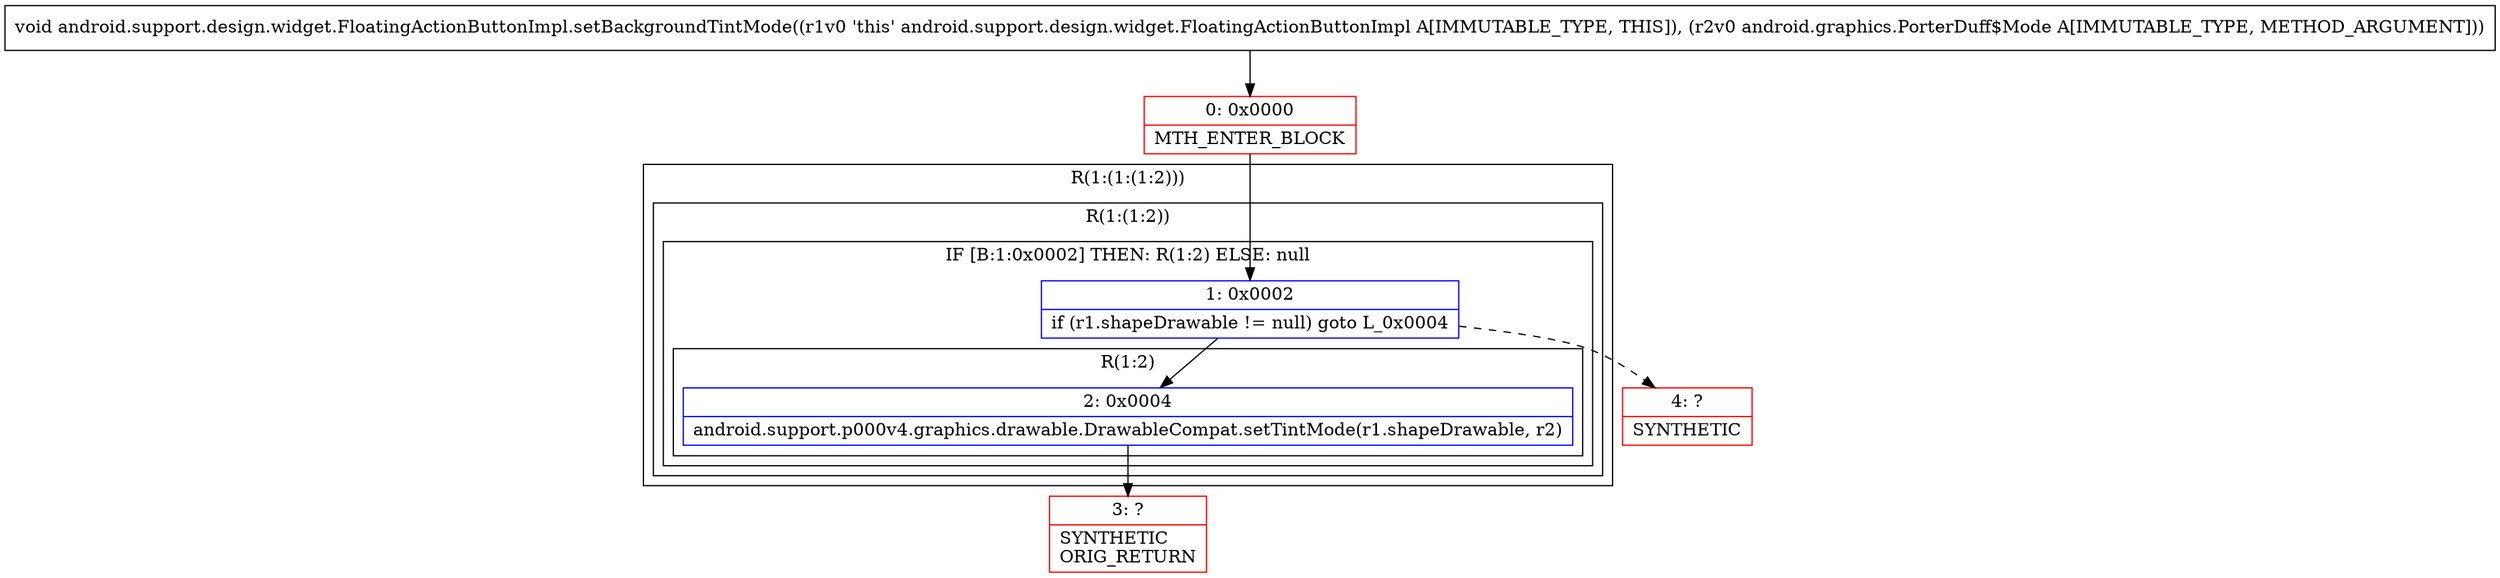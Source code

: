 digraph "CFG forandroid.support.design.widget.FloatingActionButtonImpl.setBackgroundTintMode(Landroid\/graphics\/PorterDuff$Mode;)V" {
subgraph cluster_Region_131594055 {
label = "R(1:(1:(1:2)))";
node [shape=record,color=blue];
subgraph cluster_Region_439403762 {
label = "R(1:(1:2))";
node [shape=record,color=blue];
subgraph cluster_IfRegion_1613603693 {
label = "IF [B:1:0x0002] THEN: R(1:2) ELSE: null";
node [shape=record,color=blue];
Node_1 [shape=record,label="{1\:\ 0x0002|if (r1.shapeDrawable != null) goto L_0x0004\l}"];
subgraph cluster_Region_1833128014 {
label = "R(1:2)";
node [shape=record,color=blue];
Node_2 [shape=record,label="{2\:\ 0x0004|android.support.p000v4.graphics.drawable.DrawableCompat.setTintMode(r1.shapeDrawable, r2)\l}"];
}
}
}
}
Node_0 [shape=record,color=red,label="{0\:\ 0x0000|MTH_ENTER_BLOCK\l}"];
Node_3 [shape=record,color=red,label="{3\:\ ?|SYNTHETIC\lORIG_RETURN\l}"];
Node_4 [shape=record,color=red,label="{4\:\ ?|SYNTHETIC\l}"];
MethodNode[shape=record,label="{void android.support.design.widget.FloatingActionButtonImpl.setBackgroundTintMode((r1v0 'this' android.support.design.widget.FloatingActionButtonImpl A[IMMUTABLE_TYPE, THIS]), (r2v0 android.graphics.PorterDuff$Mode A[IMMUTABLE_TYPE, METHOD_ARGUMENT])) }"];
MethodNode -> Node_0;
Node_1 -> Node_2;
Node_1 -> Node_4[style=dashed];
Node_2 -> Node_3;
Node_0 -> Node_1;
}

